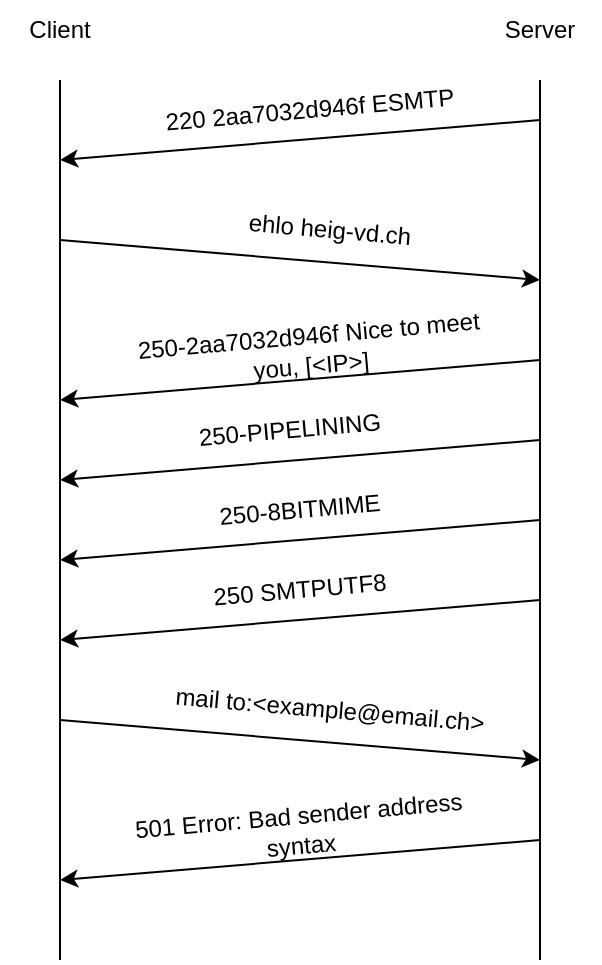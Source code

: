 <mxfile version="22.1.2" type="device">
  <diagram name="Page-1" id="2YBvvXClWsGukQMizWep">
    <mxGraphModel dx="1276" dy="606" grid="1" gridSize="10" guides="1" tooltips="1" connect="1" arrows="1" fold="1" page="1" pageScale="1" pageWidth="850" pageHeight="1100" math="0" shadow="0">
      <root>
        <mxCell id="0" />
        <mxCell id="1" parent="0" />
        <mxCell id="KOM6_H3EMtQyfVDm2zwy-1" value="" style="endArrow=none;html=1;rounded=0;" parent="1" edge="1">
          <mxGeometry width="50" height="50" relative="1" as="geometry">
            <mxPoint x="160" y="560" as="sourcePoint" />
            <mxPoint x="160" y="120" as="targetPoint" />
          </mxGeometry>
        </mxCell>
        <mxCell id="KOM6_H3EMtQyfVDm2zwy-2" value="" style="endArrow=none;html=1;rounded=0;" parent="1" edge="1">
          <mxGeometry width="50" height="50" relative="1" as="geometry">
            <mxPoint x="400" y="560" as="sourcePoint" />
            <mxPoint x="400" y="120" as="targetPoint" />
          </mxGeometry>
        </mxCell>
        <mxCell id="KOM6_H3EMtQyfVDm2zwy-3" value="Client" style="text;html=1;strokeColor=none;fillColor=none;align=center;verticalAlign=middle;whiteSpace=wrap;rounded=0;" parent="1" vertex="1">
          <mxGeometry x="130" y="80" width="60" height="30" as="geometry" />
        </mxCell>
        <mxCell id="KOM6_H3EMtQyfVDm2zwy-4" value="Server" style="text;html=1;strokeColor=none;fillColor=none;align=center;verticalAlign=middle;whiteSpace=wrap;rounded=0;" parent="1" vertex="1">
          <mxGeometry x="370" y="80" width="60" height="30" as="geometry" />
        </mxCell>
        <mxCell id="KOM6_H3EMtQyfVDm2zwy-5" value="" style="endArrow=classic;html=1;rounded=0;" parent="1" edge="1">
          <mxGeometry width="50" height="50" relative="1" as="geometry">
            <mxPoint x="400" y="140" as="sourcePoint" />
            <mxPoint x="160" y="160" as="targetPoint" />
          </mxGeometry>
        </mxCell>
        <mxCell id="KOM6_H3EMtQyfVDm2zwy-6" value="220&amp;nbsp;2aa7032d946f ESMTP" style="text;html=1;strokeColor=none;fillColor=none;align=center;verticalAlign=middle;whiteSpace=wrap;rounded=0;rotation=355;" parent="1" vertex="1">
          <mxGeometry x="190" y="120" width="190" height="30" as="geometry" />
        </mxCell>
        <mxCell id="KOM6_H3EMtQyfVDm2zwy-10" value="ehlo heig-vd.ch" style="text;html=1;strokeColor=none;fillColor=none;align=center;verticalAlign=middle;whiteSpace=wrap;rounded=0;rotation=5;" parent="1" vertex="1">
          <mxGeometry x="200" y="180" width="190" height="30" as="geometry" />
        </mxCell>
        <mxCell id="KOM6_H3EMtQyfVDm2zwy-11" value="" style="endArrow=classic;html=1;rounded=0;" parent="1" edge="1">
          <mxGeometry width="50" height="50" relative="1" as="geometry">
            <mxPoint x="160" y="200" as="sourcePoint" />
            <mxPoint x="400" y="220" as="targetPoint" />
          </mxGeometry>
        </mxCell>
        <mxCell id="KOM6_H3EMtQyfVDm2zwy-13" value="" style="endArrow=classic;html=1;rounded=0;" parent="1" edge="1">
          <mxGeometry width="50" height="50" relative="1" as="geometry">
            <mxPoint x="400" y="260" as="sourcePoint" />
            <mxPoint x="160" y="280" as="targetPoint" />
          </mxGeometry>
        </mxCell>
        <mxCell id="KOM6_H3EMtQyfVDm2zwy-14" value="250-PIPELINING" style="text;html=1;strokeColor=none;fillColor=none;align=center;verticalAlign=middle;whiteSpace=wrap;rounded=0;rotation=355;" parent="1" vertex="1">
          <mxGeometry x="180" y="280" width="190" height="30" as="geometry" />
        </mxCell>
        <mxCell id="KOM6_H3EMtQyfVDm2zwy-18" value="" style="endArrow=classic;html=1;rounded=0;" parent="1" edge="1">
          <mxGeometry width="50" height="50" relative="1" as="geometry">
            <mxPoint x="400" y="300" as="sourcePoint" />
            <mxPoint x="160" y="320" as="targetPoint" />
          </mxGeometry>
        </mxCell>
        <mxCell id="KOM6_H3EMtQyfVDm2zwy-19" value="250-2aa7032d946f Nice to meet you, [&amp;lt;IP&amp;gt;]" style="text;html=1;strokeColor=none;fillColor=none;align=center;verticalAlign=middle;whiteSpace=wrap;rounded=0;rotation=355;" parent="1" vertex="1">
          <mxGeometry x="190" y="240" width="190" height="30" as="geometry" />
        </mxCell>
        <mxCell id="KOM6_H3EMtQyfVDm2zwy-20" value="250-8BITMIME" style="text;html=1;strokeColor=none;fillColor=none;align=center;verticalAlign=middle;whiteSpace=wrap;rounded=0;rotation=355;" parent="1" vertex="1">
          <mxGeometry x="185" y="320" width="190" height="30" as="geometry" />
        </mxCell>
        <mxCell id="KOM6_H3EMtQyfVDm2zwy-21" value="" style="endArrow=classic;html=1;rounded=0;" parent="1" edge="1">
          <mxGeometry width="50" height="50" relative="1" as="geometry">
            <mxPoint x="400" y="340" as="sourcePoint" />
            <mxPoint x="160" y="360" as="targetPoint" />
          </mxGeometry>
        </mxCell>
        <mxCell id="KOM6_H3EMtQyfVDm2zwy-22" value="250 SMTPUTF8" style="text;html=1;strokeColor=none;fillColor=none;align=center;verticalAlign=middle;whiteSpace=wrap;rounded=0;rotation=355;" parent="1" vertex="1">
          <mxGeometry x="185" y="360" width="190" height="30" as="geometry" />
        </mxCell>
        <mxCell id="KOM6_H3EMtQyfVDm2zwy-23" value="" style="endArrow=classic;html=1;rounded=0;" parent="1" edge="1">
          <mxGeometry width="50" height="50" relative="1" as="geometry">
            <mxPoint x="400" y="380" as="sourcePoint" />
            <mxPoint x="160" y="400" as="targetPoint" />
          </mxGeometry>
        </mxCell>
        <mxCell id="KOM6_H3EMtQyfVDm2zwy-24" value="mail to:&amp;lt;example@email.ch&amp;gt;" style="text;html=1;strokeColor=none;fillColor=none;align=center;verticalAlign=middle;whiteSpace=wrap;rounded=0;rotation=5;" parent="1" vertex="1">
          <mxGeometry x="200" y="420" width="190" height="30" as="geometry" />
        </mxCell>
        <mxCell id="KOM6_H3EMtQyfVDm2zwy-25" value="" style="endArrow=classic;html=1;rounded=0;" parent="1" edge="1">
          <mxGeometry width="50" height="50" relative="1" as="geometry">
            <mxPoint x="160" y="440" as="sourcePoint" />
            <mxPoint x="400" y="460" as="targetPoint" />
          </mxGeometry>
        </mxCell>
        <mxCell id="KOM6_H3EMtQyfVDm2zwy-30" value="501 Error: Bad sender address syntax" style="text;html=1;strokeColor=none;fillColor=none;align=center;verticalAlign=middle;whiteSpace=wrap;rounded=0;rotation=355;" parent="1" vertex="1">
          <mxGeometry x="185" y="480" width="190" height="30" as="geometry" />
        </mxCell>
        <mxCell id="KOM6_H3EMtQyfVDm2zwy-31" value="" style="endArrow=classic;html=1;rounded=0;" parent="1" edge="1">
          <mxGeometry width="50" height="50" relative="1" as="geometry">
            <mxPoint x="400" y="500" as="sourcePoint" />
            <mxPoint x="160" y="520" as="targetPoint" />
          </mxGeometry>
        </mxCell>
      </root>
    </mxGraphModel>
  </diagram>
</mxfile>

